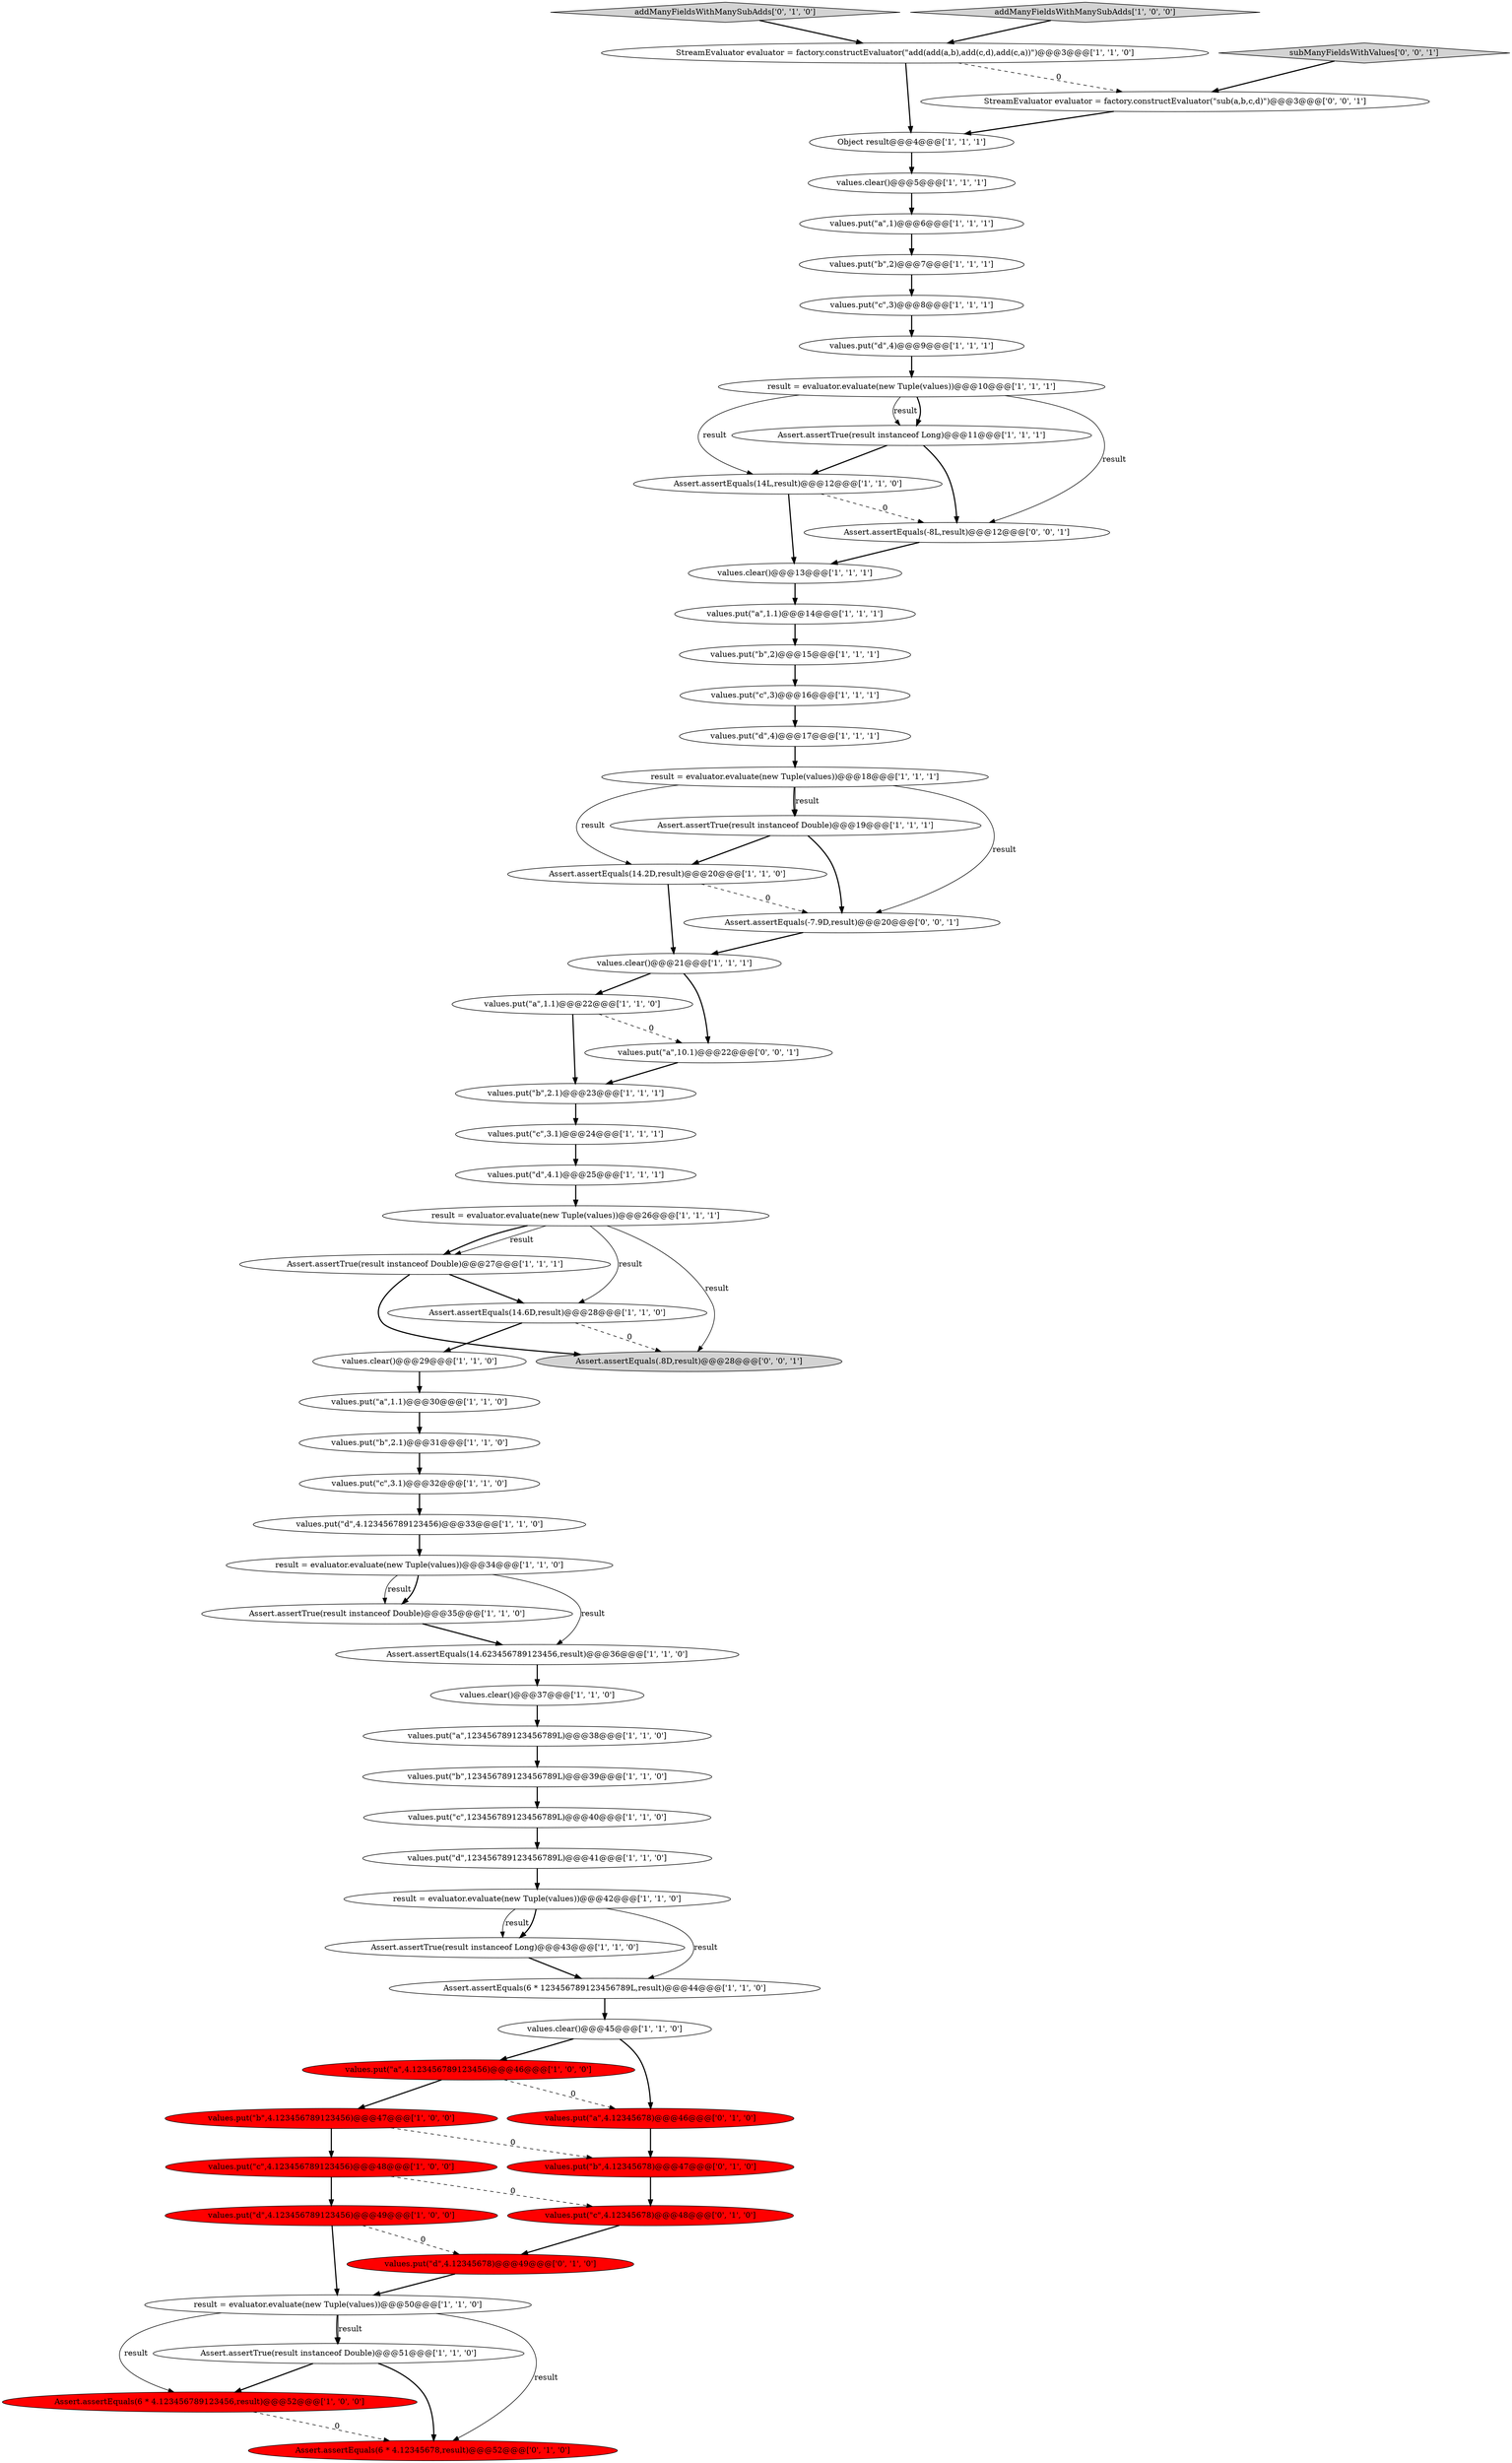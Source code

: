 digraph {
31 [style = filled, label = "values.put(\"c\",3)@@@16@@@['1', '1', '1']", fillcolor = white, shape = ellipse image = "AAA0AAABBB1BBB"];
27 [style = filled, label = "StreamEvaluator evaluator = factory.constructEvaluator(\"add(add(a,b),add(c,d),add(c,a))\")@@@3@@@['1', '1', '0']", fillcolor = white, shape = ellipse image = "AAA0AAABBB1BBB"];
17 [style = filled, label = "values.put(\"d\",123456789123456789L)@@@41@@@['1', '1', '0']", fillcolor = white, shape = ellipse image = "AAA0AAABBB1BBB"];
40 [style = filled, label = "values.put(\"d\",4)@@@17@@@['1', '1', '1']", fillcolor = white, shape = ellipse image = "AAA0AAABBB1BBB"];
0 [style = filled, label = "values.put(\"b\",2.1)@@@31@@@['1', '1', '0']", fillcolor = white, shape = ellipse image = "AAA0AAABBB1BBB"];
41 [style = filled, label = "values.put(\"a\",4.123456789123456)@@@46@@@['1', '0', '0']", fillcolor = red, shape = ellipse image = "AAA1AAABBB1BBB"];
5 [style = filled, label = "Assert.assertEquals(6 * 4.123456789123456,result)@@@52@@@['1', '0', '0']", fillcolor = red, shape = ellipse image = "AAA1AAABBB1BBB"];
6 [style = filled, label = "Assert.assertTrue(result instanceof Double)@@@19@@@['1', '1', '1']", fillcolor = white, shape = ellipse image = "AAA0AAABBB1BBB"];
58 [style = filled, label = "Assert.assertEquals(-7.9D,result)@@@20@@@['0', '0', '1']", fillcolor = white, shape = ellipse image = "AAA0AAABBB3BBB"];
19 [style = filled, label = "values.put(\"b\",2)@@@15@@@['1', '1', '1']", fillcolor = white, shape = ellipse image = "AAA0AAABBB1BBB"];
7 [style = filled, label = "values.put(\"a\",1.1)@@@22@@@['1', '1', '0']", fillcolor = white, shape = ellipse image = "AAA0AAABBB1BBB"];
4 [style = filled, label = "Assert.assertTrue(result instanceof Double)@@@27@@@['1', '1', '1']", fillcolor = white, shape = ellipse image = "AAA0AAABBB1BBB"];
39 [style = filled, label = "Assert.assertEquals(14L,result)@@@12@@@['1', '1', '0']", fillcolor = white, shape = ellipse image = "AAA0AAABBB1BBB"];
59 [style = filled, label = "Assert.assertEquals(.8D,result)@@@28@@@['0', '0', '1']", fillcolor = lightgray, shape = ellipse image = "AAA0AAABBB3BBB"];
12 [style = filled, label = "values.put(\"b\",4.123456789123456)@@@47@@@['1', '0', '0']", fillcolor = red, shape = ellipse image = "AAA1AAABBB1BBB"];
16 [style = filled, label = "values.clear()@@@13@@@['1', '1', '1']", fillcolor = white, shape = ellipse image = "AAA0AAABBB1BBB"];
30 [style = filled, label = "values.put(\"a\",1.1)@@@14@@@['1', '1', '1']", fillcolor = white, shape = ellipse image = "AAA0AAABBB1BBB"];
14 [style = filled, label = "values.put(\"a\",1)@@@6@@@['1', '1', '1']", fillcolor = white, shape = ellipse image = "AAA0AAABBB1BBB"];
9 [style = filled, label = "values.clear()@@@21@@@['1', '1', '1']", fillcolor = white, shape = ellipse image = "AAA0AAABBB1BBB"];
42 [style = filled, label = "values.put(\"d\",4)@@@9@@@['1', '1', '1']", fillcolor = white, shape = ellipse image = "AAA0AAABBB1BBB"];
47 [style = filled, label = "values.put(\"d\",4.1)@@@25@@@['1', '1', '1']", fillcolor = white, shape = ellipse image = "AAA0AAABBB1BBB"];
53 [style = filled, label = "values.put(\"d\",4.12345678)@@@49@@@['0', '1', '0']", fillcolor = red, shape = ellipse image = "AAA1AAABBB2BBB"];
36 [style = filled, label = "values.put(\"d\",4.123456789123456)@@@33@@@['1', '1', '0']", fillcolor = white, shape = ellipse image = "AAA0AAABBB1BBB"];
24 [style = filled, label = "Assert.assertEquals(14.2D,result)@@@20@@@['1', '1', '0']", fillcolor = white, shape = ellipse image = "AAA0AAABBB1BBB"];
49 [style = filled, label = "values.clear()@@@37@@@['1', '1', '0']", fillcolor = white, shape = ellipse image = "AAA0AAABBB1BBB"];
56 [style = filled, label = "values.put(\"c\",4.12345678)@@@48@@@['0', '1', '0']", fillcolor = red, shape = ellipse image = "AAA1AAABBB2BBB"];
50 [style = filled, label = "result = evaluator.evaluate(new Tuple(values))@@@26@@@['1', '1', '1']", fillcolor = white, shape = ellipse image = "AAA0AAABBB1BBB"];
55 [style = filled, label = "values.put(\"a\",4.12345678)@@@46@@@['0', '1', '0']", fillcolor = red, shape = ellipse image = "AAA1AAABBB2BBB"];
3 [style = filled, label = "Assert.assertEquals(14.623456789123456,result)@@@36@@@['1', '1', '0']", fillcolor = white, shape = ellipse image = "AAA0AAABBB1BBB"];
22 [style = filled, label = "result = evaluator.evaluate(new Tuple(values))@@@18@@@['1', '1', '1']", fillcolor = white, shape = ellipse image = "AAA0AAABBB1BBB"];
25 [style = filled, label = "Assert.assertTrue(result instanceof Long)@@@11@@@['1', '1', '1']", fillcolor = white, shape = ellipse image = "AAA0AAABBB1BBB"];
61 [style = filled, label = "values.put(\"a\",10.1)@@@22@@@['0', '0', '1']", fillcolor = white, shape = ellipse image = "AAA0AAABBB3BBB"];
13 [style = filled, label = "values.put(\"c\",4.123456789123456)@@@48@@@['1', '0', '0']", fillcolor = red, shape = ellipse image = "AAA1AAABBB1BBB"];
62 [style = filled, label = "subManyFieldsWithValues['0', '0', '1']", fillcolor = lightgray, shape = diamond image = "AAA0AAABBB3BBB"];
21 [style = filled, label = "values.put(\"b\",2)@@@7@@@['1', '1', '1']", fillcolor = white, shape = ellipse image = "AAA0AAABBB1BBB"];
45 [style = filled, label = "Assert.assertEquals(6 * 123456789123456789L,result)@@@44@@@['1', '1', '0']", fillcolor = white, shape = ellipse image = "AAA0AAABBB1BBB"];
35 [style = filled, label = "values.clear()@@@29@@@['1', '1', '0']", fillcolor = white, shape = ellipse image = "AAA0AAABBB1BBB"];
28 [style = filled, label = "result = evaluator.evaluate(new Tuple(values))@@@10@@@['1', '1', '1']", fillcolor = white, shape = ellipse image = "AAA0AAABBB1BBB"];
29 [style = filled, label = "result = evaluator.evaluate(new Tuple(values))@@@50@@@['1', '1', '0']", fillcolor = white, shape = ellipse image = "AAA0AAABBB1BBB"];
46 [style = filled, label = "Assert.assertTrue(result instanceof Double)@@@51@@@['1', '1', '0']", fillcolor = white, shape = ellipse image = "AAA0AAABBB1BBB"];
11 [style = filled, label = "values.put(\"c\",123456789123456789L)@@@40@@@['1', '1', '0']", fillcolor = white, shape = ellipse image = "AAA0AAABBB1BBB"];
44 [style = filled, label = "values.clear()@@@5@@@['1', '1', '1']", fillcolor = white, shape = ellipse image = "AAA0AAABBB1BBB"];
20 [style = filled, label = "values.put(\"a\",1.1)@@@30@@@['1', '1', '0']", fillcolor = white, shape = ellipse image = "AAA0AAABBB1BBB"];
52 [style = filled, label = "values.put(\"b\",4.12345678)@@@47@@@['0', '1', '0']", fillcolor = red, shape = ellipse image = "AAA1AAABBB2BBB"];
15 [style = filled, label = "Assert.assertTrue(result instanceof Double)@@@35@@@['1', '1', '0']", fillcolor = white, shape = ellipse image = "AAA0AAABBB1BBB"];
51 [style = filled, label = "addManyFieldsWithManySubAdds['0', '1', '0']", fillcolor = lightgray, shape = diamond image = "AAA0AAABBB2BBB"];
2 [style = filled, label = "Assert.assertTrue(result instanceof Long)@@@43@@@['1', '1', '0']", fillcolor = white, shape = ellipse image = "AAA0AAABBB1BBB"];
1 [style = filled, label = "values.put(\"b\",123456789123456789L)@@@39@@@['1', '1', '0']", fillcolor = white, shape = ellipse image = "AAA0AAABBB1BBB"];
32 [style = filled, label = "result = evaluator.evaluate(new Tuple(values))@@@34@@@['1', '1', '0']", fillcolor = white, shape = ellipse image = "AAA0AAABBB1BBB"];
38 [style = filled, label = "values.clear()@@@45@@@['1', '1', '0']", fillcolor = white, shape = ellipse image = "AAA0AAABBB1BBB"];
48 [style = filled, label = "values.put(\"d\",4.123456789123456)@@@49@@@['1', '0', '0']", fillcolor = red, shape = ellipse image = "AAA1AAABBB1BBB"];
60 [style = filled, label = "StreamEvaluator evaluator = factory.constructEvaluator(\"sub(a,b,c,d)\")@@@3@@@['0', '0', '1']", fillcolor = white, shape = ellipse image = "AAA0AAABBB3BBB"];
57 [style = filled, label = "Assert.assertEquals(-8L,result)@@@12@@@['0', '0', '1']", fillcolor = white, shape = ellipse image = "AAA0AAABBB3BBB"];
54 [style = filled, label = "Assert.assertEquals(6 * 4.12345678,result)@@@52@@@['0', '1', '0']", fillcolor = red, shape = ellipse image = "AAA1AAABBB2BBB"];
10 [style = filled, label = "values.put(\"c\",3.1)@@@24@@@['1', '1', '1']", fillcolor = white, shape = ellipse image = "AAA0AAABBB1BBB"];
43 [style = filled, label = "values.put(\"b\",2.1)@@@23@@@['1', '1', '1']", fillcolor = white, shape = ellipse image = "AAA0AAABBB1BBB"];
37 [style = filled, label = "values.put(\"c\",3.1)@@@32@@@['1', '1', '0']", fillcolor = white, shape = ellipse image = "AAA0AAABBB1BBB"];
23 [style = filled, label = "values.put(\"c\",3)@@@8@@@['1', '1', '1']", fillcolor = white, shape = ellipse image = "AAA0AAABBB1BBB"];
33 [style = filled, label = "Assert.assertEquals(14.6D,result)@@@28@@@['1', '1', '0']", fillcolor = white, shape = ellipse image = "AAA0AAABBB1BBB"];
18 [style = filled, label = "addManyFieldsWithManySubAdds['1', '0', '0']", fillcolor = lightgray, shape = diamond image = "AAA0AAABBB1BBB"];
34 [style = filled, label = "Object result@@@4@@@['1', '1', '1']", fillcolor = white, shape = ellipse image = "AAA0AAABBB1BBB"];
26 [style = filled, label = "result = evaluator.evaluate(new Tuple(values))@@@42@@@['1', '1', '0']", fillcolor = white, shape = ellipse image = "AAA0AAABBB1BBB"];
8 [style = filled, label = "values.put(\"a\",123456789123456789L)@@@38@@@['1', '1', '0']", fillcolor = white, shape = ellipse image = "AAA0AAABBB1BBB"];
28->39 [style = solid, label="result"];
13->56 [style = dashed, label="0"];
22->6 [style = solid, label="result"];
61->43 [style = bold, label=""];
46->5 [style = bold, label=""];
48->29 [style = bold, label=""];
20->0 [style = bold, label=""];
32->3 [style = solid, label="result"];
38->41 [style = bold, label=""];
9->7 [style = bold, label=""];
58->9 [style = bold, label=""];
50->59 [style = solid, label="result"];
49->8 [style = bold, label=""];
8->1 [style = bold, label=""];
4->59 [style = bold, label=""];
48->53 [style = dashed, label="0"];
46->54 [style = bold, label=""];
29->46 [style = bold, label=""];
45->38 [style = bold, label=""];
57->16 [style = bold, label=""];
40->22 [style = bold, label=""];
7->43 [style = bold, label=""];
28->25 [style = bold, label=""];
31->40 [style = bold, label=""];
56->53 [style = bold, label=""];
28->25 [style = solid, label="result"];
38->55 [style = bold, label=""];
25->57 [style = bold, label=""];
53->29 [style = bold, label=""];
5->54 [style = dashed, label="0"];
26->2 [style = solid, label="result"];
37->36 [style = bold, label=""];
35->20 [style = bold, label=""];
62->60 [style = bold, label=""];
29->5 [style = solid, label="result"];
1->11 [style = bold, label=""];
30->19 [style = bold, label=""];
29->54 [style = solid, label="result"];
51->27 [style = bold, label=""];
11->17 [style = bold, label=""];
43->10 [style = bold, label=""];
22->24 [style = solid, label="result"];
14->21 [style = bold, label=""];
22->6 [style = bold, label=""];
21->23 [style = bold, label=""];
50->4 [style = solid, label="result"];
22->58 [style = solid, label="result"];
39->16 [style = bold, label=""];
25->39 [style = bold, label=""];
50->4 [style = bold, label=""];
13->48 [style = bold, label=""];
6->24 [style = bold, label=""];
44->14 [style = bold, label=""];
4->33 [style = bold, label=""];
15->3 [style = bold, label=""];
47->50 [style = bold, label=""];
23->42 [style = bold, label=""];
12->13 [style = bold, label=""];
27->34 [style = bold, label=""];
16->30 [style = bold, label=""];
34->44 [style = bold, label=""];
24->58 [style = dashed, label="0"];
2->45 [style = bold, label=""];
41->12 [style = bold, label=""];
42->28 [style = bold, label=""];
55->52 [style = bold, label=""];
32->15 [style = solid, label="result"];
12->52 [style = dashed, label="0"];
24->9 [style = bold, label=""];
7->61 [style = dashed, label="0"];
33->35 [style = bold, label=""];
17->26 [style = bold, label=""];
27->60 [style = dashed, label="0"];
0->37 [style = bold, label=""];
41->55 [style = dashed, label="0"];
19->31 [style = bold, label=""];
39->57 [style = dashed, label="0"];
36->32 [style = bold, label=""];
52->56 [style = bold, label=""];
26->45 [style = solid, label="result"];
9->61 [style = bold, label=""];
26->2 [style = bold, label=""];
28->57 [style = solid, label="result"];
60->34 [style = bold, label=""];
18->27 [style = bold, label=""];
29->46 [style = solid, label="result"];
50->33 [style = solid, label="result"];
32->15 [style = bold, label=""];
10->47 [style = bold, label=""];
33->59 [style = dashed, label="0"];
3->49 [style = bold, label=""];
6->58 [style = bold, label=""];
}
